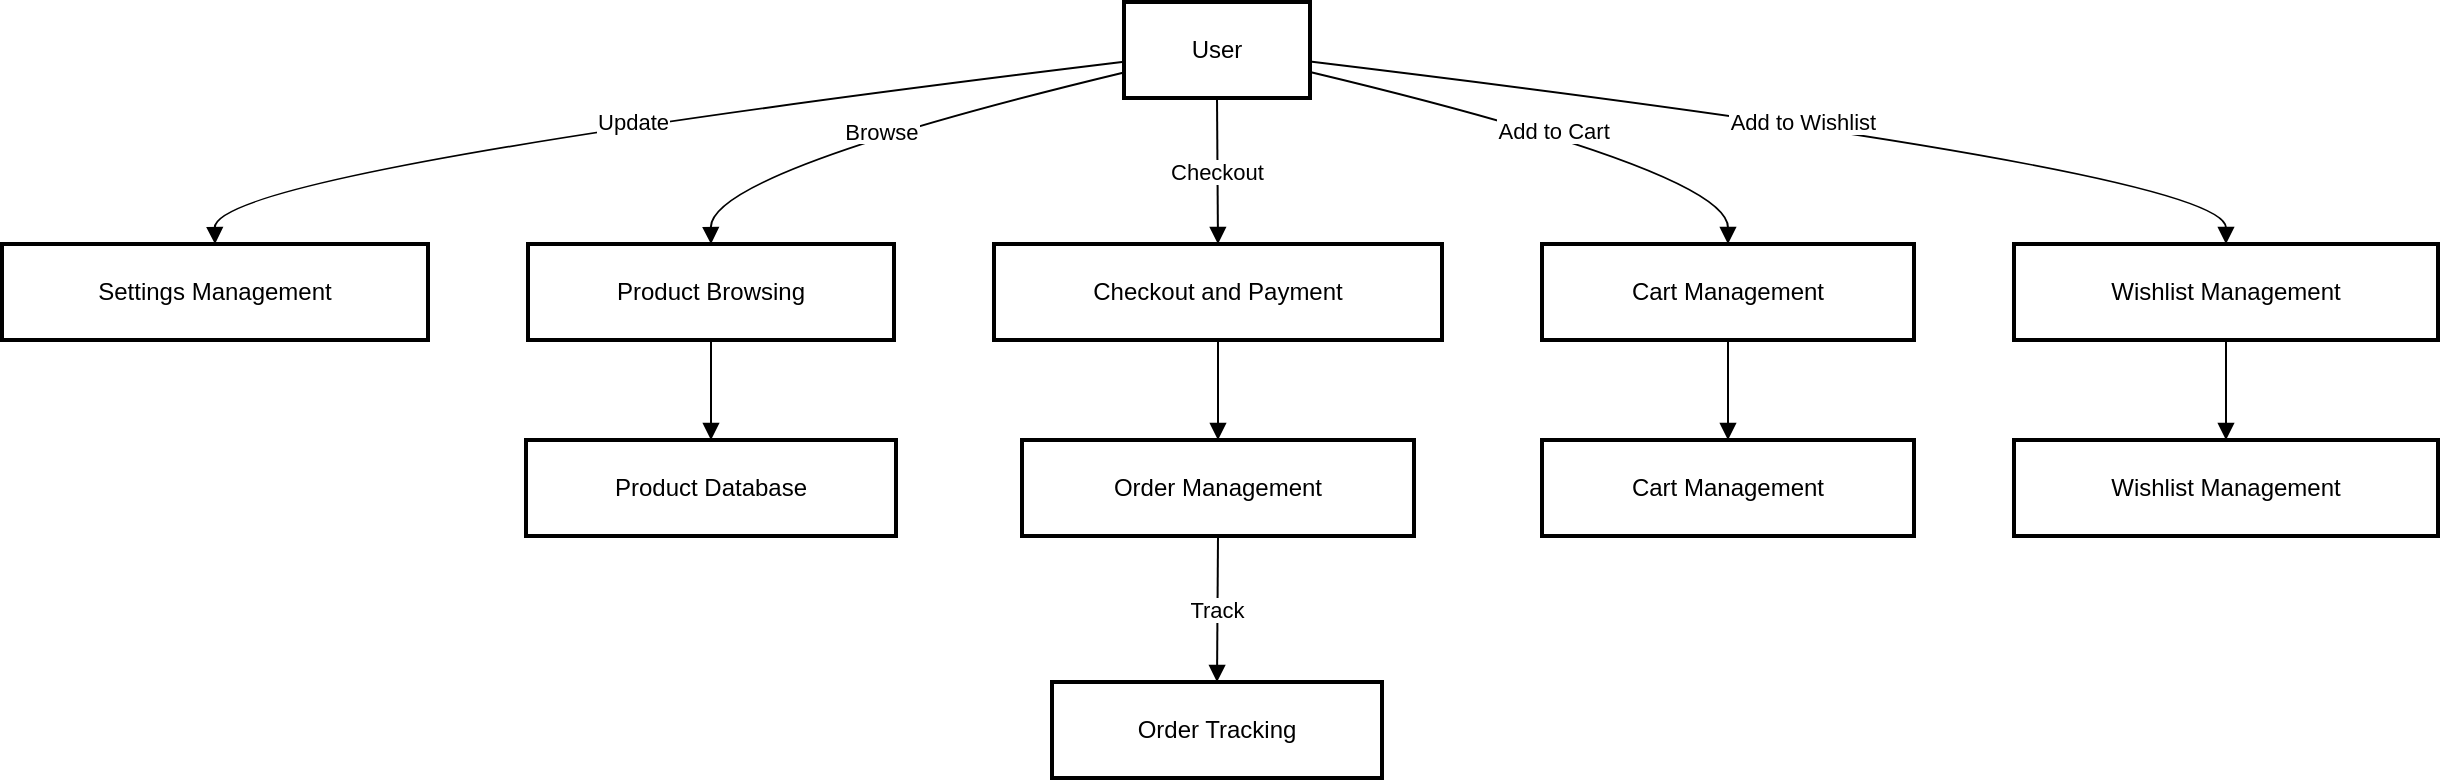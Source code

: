 <mxfile version="24.8.4">
  <diagram name="Page-1" id="WipvAA16gX4GXz1ENiFk">
    <mxGraphModel dx="2004" dy="1130" grid="1" gridSize="10" guides="1" tooltips="1" connect="1" arrows="1" fold="1" page="1" pageScale="1" pageWidth="850" pageHeight="1100" math="0" shadow="0">
      <root>
        <mxCell id="0" />
        <mxCell id="1" parent="0" />
        <mxCell id="Dxqt0a_XN8vpvkj8ZIrD-1" value="User" style="whiteSpace=wrap;strokeWidth=2;" vertex="1" parent="1">
          <mxGeometry x="581" y="20" width="93" height="48" as="geometry" />
        </mxCell>
        <mxCell id="Dxqt0a_XN8vpvkj8ZIrD-2" value="Product Database" style="whiteSpace=wrap;strokeWidth=2;" vertex="1" parent="1">
          <mxGeometry x="282" y="239" width="185" height="48" as="geometry" />
        </mxCell>
        <mxCell id="Dxqt0a_XN8vpvkj8ZIrD-3" value="Order Management" style="whiteSpace=wrap;strokeWidth=2;" vertex="1" parent="1">
          <mxGeometry x="530" y="239" width="196" height="48" as="geometry" />
        </mxCell>
        <mxCell id="Dxqt0a_XN8vpvkj8ZIrD-4" value="Cart Management" style="whiteSpace=wrap;strokeWidth=2;" vertex="1" parent="1">
          <mxGeometry x="790" y="239" width="186" height="48" as="geometry" />
        </mxCell>
        <mxCell id="Dxqt0a_XN8vpvkj8ZIrD-5" value="Wishlist Management" style="whiteSpace=wrap;strokeWidth=2;" vertex="1" parent="1">
          <mxGeometry x="1026" y="239" width="212" height="48" as="geometry" />
        </mxCell>
        <mxCell id="Dxqt0a_XN8vpvkj8ZIrD-6" value="Settings Management" style="whiteSpace=wrap;strokeWidth=2;" vertex="1" parent="1">
          <mxGeometry x="20" y="141" width="213" height="48" as="geometry" />
        </mxCell>
        <mxCell id="Dxqt0a_XN8vpvkj8ZIrD-7" value="Product Browsing" style="whiteSpace=wrap;strokeWidth=2;" vertex="1" parent="1">
          <mxGeometry x="283" y="141" width="183" height="48" as="geometry" />
        </mxCell>
        <mxCell id="Dxqt0a_XN8vpvkj8ZIrD-8" value="Wishlist Management" style="whiteSpace=wrap;strokeWidth=2;" vertex="1" parent="1">
          <mxGeometry x="1026" y="141" width="212" height="48" as="geometry" />
        </mxCell>
        <mxCell id="Dxqt0a_XN8vpvkj8ZIrD-9" value="Cart Management" style="whiteSpace=wrap;strokeWidth=2;" vertex="1" parent="1">
          <mxGeometry x="790" y="141" width="186" height="48" as="geometry" />
        </mxCell>
        <mxCell id="Dxqt0a_XN8vpvkj8ZIrD-10" value="Checkout and Payment" style="whiteSpace=wrap;strokeWidth=2;" vertex="1" parent="1">
          <mxGeometry x="516" y="141" width="224" height="48" as="geometry" />
        </mxCell>
        <mxCell id="Dxqt0a_XN8vpvkj8ZIrD-11" value="Order Tracking" style="whiteSpace=wrap;strokeWidth=2;" vertex="1" parent="1">
          <mxGeometry x="545" y="360" width="165" height="48" as="geometry" />
        </mxCell>
        <mxCell id="Dxqt0a_XN8vpvkj8ZIrD-12" value="Browse" style="curved=1;startArrow=none;endArrow=block;exitX=0.01;exitY=0.73;entryX=0.5;entryY=0;rounded=0;" edge="1" parent="1" source="Dxqt0a_XN8vpvkj8ZIrD-1" target="Dxqt0a_XN8vpvkj8ZIrD-7">
          <mxGeometry relative="1" as="geometry">
            <Array as="points">
              <mxPoint x="374" y="105" />
            </Array>
          </mxGeometry>
        </mxCell>
        <mxCell id="Dxqt0a_XN8vpvkj8ZIrD-13" value="" style="curved=1;startArrow=none;endArrow=block;exitX=0.5;exitY=1;entryX=0.5;entryY=0;rounded=0;" edge="1" parent="1" source="Dxqt0a_XN8vpvkj8ZIrD-7" target="Dxqt0a_XN8vpvkj8ZIrD-2">
          <mxGeometry relative="1" as="geometry">
            <Array as="points" />
          </mxGeometry>
        </mxCell>
        <mxCell id="Dxqt0a_XN8vpvkj8ZIrD-14" value="Add to Wishlist" style="curved=1;startArrow=none;endArrow=block;exitX=1;exitY=0.62;entryX=0.5;entryY=0;rounded=0;" edge="1" parent="1" source="Dxqt0a_XN8vpvkj8ZIrD-1" target="Dxqt0a_XN8vpvkj8ZIrD-8">
          <mxGeometry relative="1" as="geometry">
            <Array as="points">
              <mxPoint x="1132" y="105" />
            </Array>
          </mxGeometry>
        </mxCell>
        <mxCell id="Dxqt0a_XN8vpvkj8ZIrD-15" value="" style="curved=1;startArrow=none;endArrow=block;exitX=0.5;exitY=1;entryX=0.5;entryY=0;rounded=0;" edge="1" parent="1" source="Dxqt0a_XN8vpvkj8ZIrD-8" target="Dxqt0a_XN8vpvkj8ZIrD-5">
          <mxGeometry relative="1" as="geometry">
            <Array as="points" />
          </mxGeometry>
        </mxCell>
        <mxCell id="Dxqt0a_XN8vpvkj8ZIrD-16" value="Add to Cart" style="curved=1;startArrow=none;endArrow=block;exitX=1;exitY=0.73;entryX=0.5;entryY=0;rounded=0;" edge="1" parent="1" source="Dxqt0a_XN8vpvkj8ZIrD-1" target="Dxqt0a_XN8vpvkj8ZIrD-9">
          <mxGeometry relative="1" as="geometry">
            <Array as="points">
              <mxPoint x="883" y="105" />
            </Array>
          </mxGeometry>
        </mxCell>
        <mxCell id="Dxqt0a_XN8vpvkj8ZIrD-17" value="" style="curved=1;startArrow=none;endArrow=block;exitX=0.5;exitY=1;entryX=0.5;entryY=0;rounded=0;" edge="1" parent="1" source="Dxqt0a_XN8vpvkj8ZIrD-9" target="Dxqt0a_XN8vpvkj8ZIrD-4">
          <mxGeometry relative="1" as="geometry">
            <Array as="points" />
          </mxGeometry>
        </mxCell>
        <mxCell id="Dxqt0a_XN8vpvkj8ZIrD-18" value="Checkout" style="curved=1;startArrow=none;endArrow=block;exitX=0.5;exitY=1.01;entryX=0.5;entryY=0;rounded=0;" edge="1" parent="1" source="Dxqt0a_XN8vpvkj8ZIrD-1" target="Dxqt0a_XN8vpvkj8ZIrD-10">
          <mxGeometry relative="1" as="geometry">
            <Array as="points" />
          </mxGeometry>
        </mxCell>
        <mxCell id="Dxqt0a_XN8vpvkj8ZIrD-19" value="" style="curved=1;startArrow=none;endArrow=block;exitX=0.5;exitY=1;entryX=0.5;entryY=0;rounded=0;" edge="1" parent="1" source="Dxqt0a_XN8vpvkj8ZIrD-10" target="Dxqt0a_XN8vpvkj8ZIrD-3">
          <mxGeometry relative="1" as="geometry">
            <Array as="points" />
          </mxGeometry>
        </mxCell>
        <mxCell id="Dxqt0a_XN8vpvkj8ZIrD-20" value="Update" style="curved=1;startArrow=none;endArrow=block;exitX=0.01;exitY=0.62;entryX=0.5;entryY=0;rounded=0;" edge="1" parent="1" source="Dxqt0a_XN8vpvkj8ZIrD-1" target="Dxqt0a_XN8vpvkj8ZIrD-6">
          <mxGeometry relative="1" as="geometry">
            <Array as="points">
              <mxPoint x="126" y="105" />
            </Array>
          </mxGeometry>
        </mxCell>
        <mxCell id="Dxqt0a_XN8vpvkj8ZIrD-21" value="Track" style="curved=1;startArrow=none;endArrow=block;exitX=0.5;exitY=1.01;entryX=0.5;entryY=0;rounded=0;" edge="1" parent="1" source="Dxqt0a_XN8vpvkj8ZIrD-3" target="Dxqt0a_XN8vpvkj8ZIrD-11">
          <mxGeometry relative="1" as="geometry">
            <Array as="points" />
          </mxGeometry>
        </mxCell>
      </root>
    </mxGraphModel>
  </diagram>
</mxfile>
